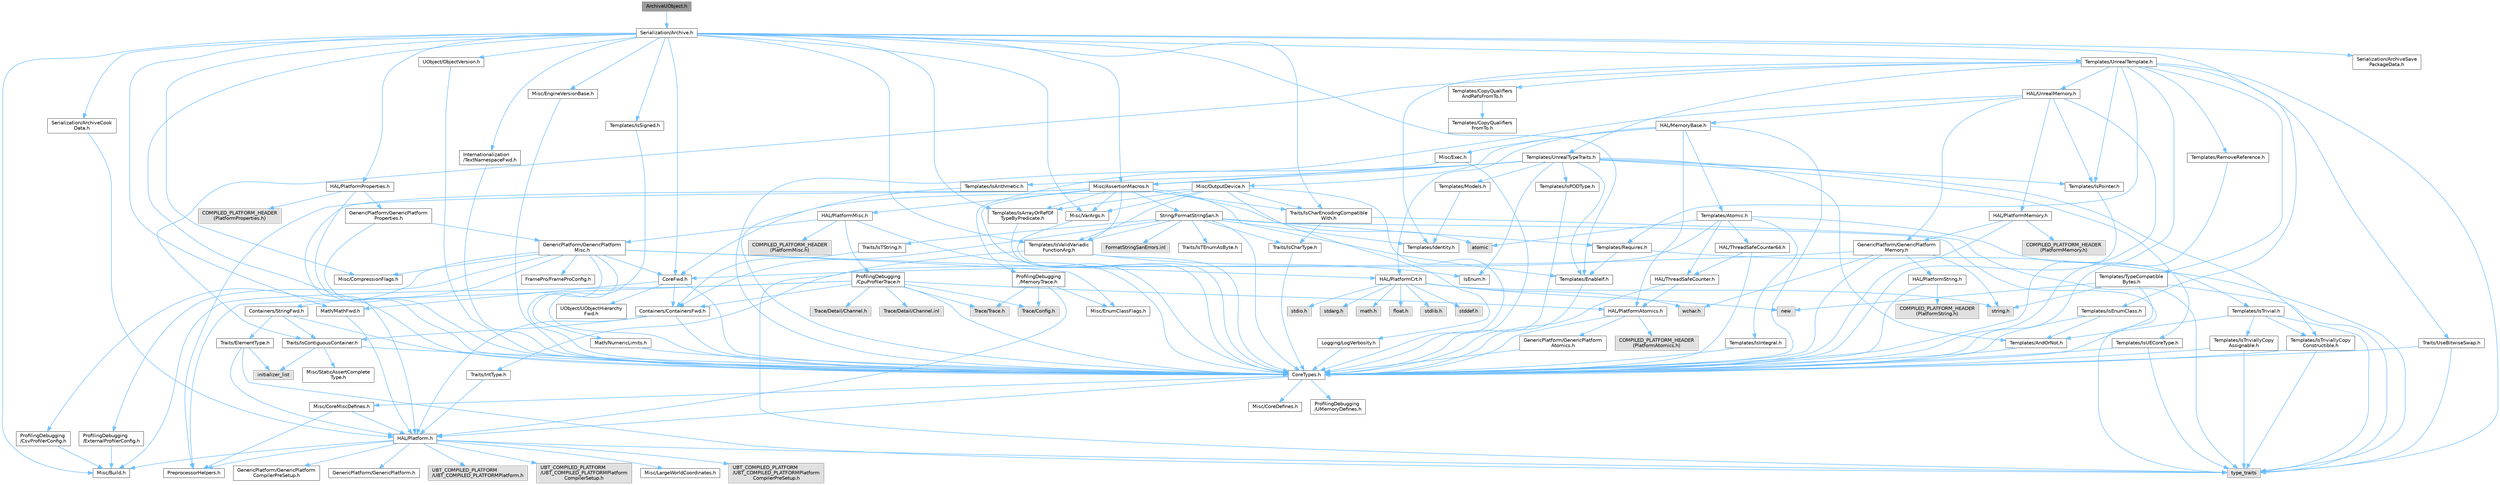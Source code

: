 digraph "ArchiveUObject.h"
{
 // INTERACTIVE_SVG=YES
 // LATEX_PDF_SIZE
  bgcolor="transparent";
  edge [fontname=Helvetica,fontsize=10,labelfontname=Helvetica,labelfontsize=10];
  node [fontname=Helvetica,fontsize=10,shape=box,height=0.2,width=0.4];
  Node1 [id="Node000001",label="ArchiveUObject.h",height=0.2,width=0.4,color="gray40", fillcolor="grey60", style="filled", fontcolor="black",tooltip=" "];
  Node1 -> Node2 [id="edge1_Node000001_Node000002",color="steelblue1",style="solid",tooltip=" "];
  Node2 [id="Node000002",label="Serialization/Archive.h",height=0.2,width=0.4,color="grey40", fillcolor="white", style="filled",URL="$d7/d3b/Archive_8h.html",tooltip=" "];
  Node2 -> Node3 [id="edge2_Node000002_Node000003",color="steelblue1",style="solid",tooltip=" "];
  Node3 [id="Node000003",label="CoreFwd.h",height=0.2,width=0.4,color="grey40", fillcolor="white", style="filled",URL="$d1/d1e/CoreFwd_8h.html",tooltip=" "];
  Node3 -> Node4 [id="edge3_Node000003_Node000004",color="steelblue1",style="solid",tooltip=" "];
  Node4 [id="Node000004",label="CoreTypes.h",height=0.2,width=0.4,color="grey40", fillcolor="white", style="filled",URL="$dc/dec/CoreTypes_8h.html",tooltip=" "];
  Node4 -> Node5 [id="edge4_Node000004_Node000005",color="steelblue1",style="solid",tooltip=" "];
  Node5 [id="Node000005",label="HAL/Platform.h",height=0.2,width=0.4,color="grey40", fillcolor="white", style="filled",URL="$d9/dd0/Platform_8h.html",tooltip=" "];
  Node5 -> Node6 [id="edge5_Node000005_Node000006",color="steelblue1",style="solid",tooltip=" "];
  Node6 [id="Node000006",label="Misc/Build.h",height=0.2,width=0.4,color="grey40", fillcolor="white", style="filled",URL="$d3/dbb/Build_8h.html",tooltip=" "];
  Node5 -> Node7 [id="edge6_Node000005_Node000007",color="steelblue1",style="solid",tooltip=" "];
  Node7 [id="Node000007",label="Misc/LargeWorldCoordinates.h",height=0.2,width=0.4,color="grey40", fillcolor="white", style="filled",URL="$d2/dcb/LargeWorldCoordinates_8h.html",tooltip=" "];
  Node5 -> Node8 [id="edge7_Node000005_Node000008",color="steelblue1",style="solid",tooltip=" "];
  Node8 [id="Node000008",label="type_traits",height=0.2,width=0.4,color="grey60", fillcolor="#E0E0E0", style="filled",tooltip=" "];
  Node5 -> Node9 [id="edge8_Node000005_Node000009",color="steelblue1",style="solid",tooltip=" "];
  Node9 [id="Node000009",label="PreprocessorHelpers.h",height=0.2,width=0.4,color="grey40", fillcolor="white", style="filled",URL="$db/ddb/PreprocessorHelpers_8h.html",tooltip=" "];
  Node5 -> Node10 [id="edge9_Node000005_Node000010",color="steelblue1",style="solid",tooltip=" "];
  Node10 [id="Node000010",label="UBT_COMPILED_PLATFORM\l/UBT_COMPILED_PLATFORMPlatform\lCompilerPreSetup.h",height=0.2,width=0.4,color="grey60", fillcolor="#E0E0E0", style="filled",tooltip=" "];
  Node5 -> Node11 [id="edge10_Node000005_Node000011",color="steelblue1",style="solid",tooltip=" "];
  Node11 [id="Node000011",label="GenericPlatform/GenericPlatform\lCompilerPreSetup.h",height=0.2,width=0.4,color="grey40", fillcolor="white", style="filled",URL="$d9/dc8/GenericPlatformCompilerPreSetup_8h.html",tooltip=" "];
  Node5 -> Node12 [id="edge11_Node000005_Node000012",color="steelblue1",style="solid",tooltip=" "];
  Node12 [id="Node000012",label="GenericPlatform/GenericPlatform.h",height=0.2,width=0.4,color="grey40", fillcolor="white", style="filled",URL="$d6/d84/GenericPlatform_8h.html",tooltip=" "];
  Node5 -> Node13 [id="edge12_Node000005_Node000013",color="steelblue1",style="solid",tooltip=" "];
  Node13 [id="Node000013",label="UBT_COMPILED_PLATFORM\l/UBT_COMPILED_PLATFORMPlatform.h",height=0.2,width=0.4,color="grey60", fillcolor="#E0E0E0", style="filled",tooltip=" "];
  Node5 -> Node14 [id="edge13_Node000005_Node000014",color="steelblue1",style="solid",tooltip=" "];
  Node14 [id="Node000014",label="UBT_COMPILED_PLATFORM\l/UBT_COMPILED_PLATFORMPlatform\lCompilerSetup.h",height=0.2,width=0.4,color="grey60", fillcolor="#E0E0E0", style="filled",tooltip=" "];
  Node4 -> Node15 [id="edge14_Node000004_Node000015",color="steelblue1",style="solid",tooltip=" "];
  Node15 [id="Node000015",label="ProfilingDebugging\l/UMemoryDefines.h",height=0.2,width=0.4,color="grey40", fillcolor="white", style="filled",URL="$d2/da2/UMemoryDefines_8h.html",tooltip=" "];
  Node4 -> Node16 [id="edge15_Node000004_Node000016",color="steelblue1",style="solid",tooltip=" "];
  Node16 [id="Node000016",label="Misc/CoreMiscDefines.h",height=0.2,width=0.4,color="grey40", fillcolor="white", style="filled",URL="$da/d38/CoreMiscDefines_8h.html",tooltip=" "];
  Node16 -> Node5 [id="edge16_Node000016_Node000005",color="steelblue1",style="solid",tooltip=" "];
  Node16 -> Node9 [id="edge17_Node000016_Node000009",color="steelblue1",style="solid",tooltip=" "];
  Node4 -> Node17 [id="edge18_Node000004_Node000017",color="steelblue1",style="solid",tooltip=" "];
  Node17 [id="Node000017",label="Misc/CoreDefines.h",height=0.2,width=0.4,color="grey40", fillcolor="white", style="filled",URL="$d3/dd2/CoreDefines_8h.html",tooltip=" "];
  Node3 -> Node18 [id="edge19_Node000003_Node000018",color="steelblue1",style="solid",tooltip=" "];
  Node18 [id="Node000018",label="Containers/ContainersFwd.h",height=0.2,width=0.4,color="grey40", fillcolor="white", style="filled",URL="$d4/d0a/ContainersFwd_8h.html",tooltip=" "];
  Node18 -> Node5 [id="edge20_Node000018_Node000005",color="steelblue1",style="solid",tooltip=" "];
  Node18 -> Node4 [id="edge21_Node000018_Node000004",color="steelblue1",style="solid",tooltip=" "];
  Node18 -> Node19 [id="edge22_Node000018_Node000019",color="steelblue1",style="solid",tooltip=" "];
  Node19 [id="Node000019",label="Traits/IsContiguousContainer.h",height=0.2,width=0.4,color="grey40", fillcolor="white", style="filled",URL="$d5/d3c/IsContiguousContainer_8h.html",tooltip=" "];
  Node19 -> Node4 [id="edge23_Node000019_Node000004",color="steelblue1",style="solid",tooltip=" "];
  Node19 -> Node20 [id="edge24_Node000019_Node000020",color="steelblue1",style="solid",tooltip=" "];
  Node20 [id="Node000020",label="Misc/StaticAssertComplete\lType.h",height=0.2,width=0.4,color="grey40", fillcolor="white", style="filled",URL="$d5/d4e/StaticAssertCompleteType_8h.html",tooltip=" "];
  Node19 -> Node21 [id="edge25_Node000019_Node000021",color="steelblue1",style="solid",tooltip=" "];
  Node21 [id="Node000021",label="initializer_list",height=0.2,width=0.4,color="grey60", fillcolor="#E0E0E0", style="filled",tooltip=" "];
  Node3 -> Node22 [id="edge26_Node000003_Node000022",color="steelblue1",style="solid",tooltip=" "];
  Node22 [id="Node000022",label="Math/MathFwd.h",height=0.2,width=0.4,color="grey40", fillcolor="white", style="filled",URL="$d2/d10/MathFwd_8h.html",tooltip=" "];
  Node22 -> Node5 [id="edge27_Node000022_Node000005",color="steelblue1",style="solid",tooltip=" "];
  Node3 -> Node23 [id="edge28_Node000003_Node000023",color="steelblue1",style="solid",tooltip=" "];
  Node23 [id="Node000023",label="UObject/UObjectHierarchy\lFwd.h",height=0.2,width=0.4,color="grey40", fillcolor="white", style="filled",URL="$d3/d13/UObjectHierarchyFwd_8h.html",tooltip=" "];
  Node2 -> Node4 [id="edge29_Node000002_Node000004",color="steelblue1",style="solid",tooltip=" "];
  Node2 -> Node24 [id="edge30_Node000002_Node000024",color="steelblue1",style="solid",tooltip=" "];
  Node24 [id="Node000024",label="HAL/PlatformProperties.h",height=0.2,width=0.4,color="grey40", fillcolor="white", style="filled",URL="$d9/db0/PlatformProperties_8h.html",tooltip=" "];
  Node24 -> Node4 [id="edge31_Node000024_Node000004",color="steelblue1",style="solid",tooltip=" "];
  Node24 -> Node25 [id="edge32_Node000024_Node000025",color="steelblue1",style="solid",tooltip=" "];
  Node25 [id="Node000025",label="GenericPlatform/GenericPlatform\lProperties.h",height=0.2,width=0.4,color="grey40", fillcolor="white", style="filled",URL="$d2/dcd/GenericPlatformProperties_8h.html",tooltip=" "];
  Node25 -> Node4 [id="edge33_Node000025_Node000004",color="steelblue1",style="solid",tooltip=" "];
  Node25 -> Node26 [id="edge34_Node000025_Node000026",color="steelblue1",style="solid",tooltip=" "];
  Node26 [id="Node000026",label="GenericPlatform/GenericPlatform\lMisc.h",height=0.2,width=0.4,color="grey40", fillcolor="white", style="filled",URL="$db/d9a/GenericPlatformMisc_8h.html",tooltip=" "];
  Node26 -> Node27 [id="edge35_Node000026_Node000027",color="steelblue1",style="solid",tooltip=" "];
  Node27 [id="Node000027",label="Containers/StringFwd.h",height=0.2,width=0.4,color="grey40", fillcolor="white", style="filled",URL="$df/d37/StringFwd_8h.html",tooltip=" "];
  Node27 -> Node4 [id="edge36_Node000027_Node000004",color="steelblue1",style="solid",tooltip=" "];
  Node27 -> Node28 [id="edge37_Node000027_Node000028",color="steelblue1",style="solid",tooltip=" "];
  Node28 [id="Node000028",label="Traits/ElementType.h",height=0.2,width=0.4,color="grey40", fillcolor="white", style="filled",URL="$d5/d4f/ElementType_8h.html",tooltip=" "];
  Node28 -> Node5 [id="edge38_Node000028_Node000005",color="steelblue1",style="solid",tooltip=" "];
  Node28 -> Node21 [id="edge39_Node000028_Node000021",color="steelblue1",style="solid",tooltip=" "];
  Node28 -> Node8 [id="edge40_Node000028_Node000008",color="steelblue1",style="solid",tooltip=" "];
  Node27 -> Node19 [id="edge41_Node000027_Node000019",color="steelblue1",style="solid",tooltip=" "];
  Node26 -> Node3 [id="edge42_Node000026_Node000003",color="steelblue1",style="solid",tooltip=" "];
  Node26 -> Node4 [id="edge43_Node000026_Node000004",color="steelblue1",style="solid",tooltip=" "];
  Node26 -> Node29 [id="edge44_Node000026_Node000029",color="steelblue1",style="solid",tooltip=" "];
  Node29 [id="Node000029",label="FramePro/FrameProConfig.h",height=0.2,width=0.4,color="grey40", fillcolor="white", style="filled",URL="$d7/d90/FrameProConfig_8h.html",tooltip=" "];
  Node26 -> Node30 [id="edge45_Node000026_Node000030",color="steelblue1",style="solid",tooltip=" "];
  Node30 [id="Node000030",label="HAL/PlatformCrt.h",height=0.2,width=0.4,color="grey40", fillcolor="white", style="filled",URL="$d8/d75/PlatformCrt_8h.html",tooltip=" "];
  Node30 -> Node31 [id="edge46_Node000030_Node000031",color="steelblue1",style="solid",tooltip=" "];
  Node31 [id="Node000031",label="new",height=0.2,width=0.4,color="grey60", fillcolor="#E0E0E0", style="filled",tooltip=" "];
  Node30 -> Node32 [id="edge47_Node000030_Node000032",color="steelblue1",style="solid",tooltip=" "];
  Node32 [id="Node000032",label="wchar.h",height=0.2,width=0.4,color="grey60", fillcolor="#E0E0E0", style="filled",tooltip=" "];
  Node30 -> Node33 [id="edge48_Node000030_Node000033",color="steelblue1",style="solid",tooltip=" "];
  Node33 [id="Node000033",label="stddef.h",height=0.2,width=0.4,color="grey60", fillcolor="#E0E0E0", style="filled",tooltip=" "];
  Node30 -> Node34 [id="edge49_Node000030_Node000034",color="steelblue1",style="solid",tooltip=" "];
  Node34 [id="Node000034",label="stdlib.h",height=0.2,width=0.4,color="grey60", fillcolor="#E0E0E0", style="filled",tooltip=" "];
  Node30 -> Node35 [id="edge50_Node000030_Node000035",color="steelblue1",style="solid",tooltip=" "];
  Node35 [id="Node000035",label="stdio.h",height=0.2,width=0.4,color="grey60", fillcolor="#E0E0E0", style="filled",tooltip=" "];
  Node30 -> Node36 [id="edge51_Node000030_Node000036",color="steelblue1",style="solid",tooltip=" "];
  Node36 [id="Node000036",label="stdarg.h",height=0.2,width=0.4,color="grey60", fillcolor="#E0E0E0", style="filled",tooltip=" "];
  Node30 -> Node37 [id="edge52_Node000030_Node000037",color="steelblue1",style="solid",tooltip=" "];
  Node37 [id="Node000037",label="math.h",height=0.2,width=0.4,color="grey60", fillcolor="#E0E0E0", style="filled",tooltip=" "];
  Node30 -> Node38 [id="edge53_Node000030_Node000038",color="steelblue1",style="solid",tooltip=" "];
  Node38 [id="Node000038",label="float.h",height=0.2,width=0.4,color="grey60", fillcolor="#E0E0E0", style="filled",tooltip=" "];
  Node30 -> Node39 [id="edge54_Node000030_Node000039",color="steelblue1",style="solid",tooltip=" "];
  Node39 [id="Node000039",label="string.h",height=0.2,width=0.4,color="grey60", fillcolor="#E0E0E0", style="filled",tooltip=" "];
  Node26 -> Node40 [id="edge55_Node000026_Node000040",color="steelblue1",style="solid",tooltip=" "];
  Node40 [id="Node000040",label="Math/NumericLimits.h",height=0.2,width=0.4,color="grey40", fillcolor="white", style="filled",URL="$df/d1b/NumericLimits_8h.html",tooltip=" "];
  Node40 -> Node4 [id="edge56_Node000040_Node000004",color="steelblue1",style="solid",tooltip=" "];
  Node26 -> Node41 [id="edge57_Node000026_Node000041",color="steelblue1",style="solid",tooltip=" "];
  Node41 [id="Node000041",label="Misc/CompressionFlags.h",height=0.2,width=0.4,color="grey40", fillcolor="white", style="filled",URL="$d9/d76/CompressionFlags_8h.html",tooltip=" "];
  Node26 -> Node42 [id="edge58_Node000026_Node000042",color="steelblue1",style="solid",tooltip=" "];
  Node42 [id="Node000042",label="Misc/EnumClassFlags.h",height=0.2,width=0.4,color="grey40", fillcolor="white", style="filled",URL="$d8/de7/EnumClassFlags_8h.html",tooltip=" "];
  Node26 -> Node43 [id="edge59_Node000026_Node000043",color="steelblue1",style="solid",tooltip=" "];
  Node43 [id="Node000043",label="ProfilingDebugging\l/CsvProfilerConfig.h",height=0.2,width=0.4,color="grey40", fillcolor="white", style="filled",URL="$d3/d88/CsvProfilerConfig_8h.html",tooltip=" "];
  Node43 -> Node6 [id="edge60_Node000043_Node000006",color="steelblue1",style="solid",tooltip=" "];
  Node26 -> Node44 [id="edge61_Node000026_Node000044",color="steelblue1",style="solid",tooltip=" "];
  Node44 [id="Node000044",label="ProfilingDebugging\l/ExternalProfilerConfig.h",height=0.2,width=0.4,color="grey40", fillcolor="white", style="filled",URL="$d3/dbb/ExternalProfilerConfig_8h.html",tooltip=" "];
  Node44 -> Node6 [id="edge62_Node000044_Node000006",color="steelblue1",style="solid",tooltip=" "];
  Node24 -> Node45 [id="edge63_Node000024_Node000045",color="steelblue1",style="solid",tooltip=" "];
  Node45 [id="Node000045",label="COMPILED_PLATFORM_HEADER\l(PlatformProperties.h)",height=0.2,width=0.4,color="grey60", fillcolor="#E0E0E0", style="filled",tooltip=" "];
  Node2 -> Node46 [id="edge64_Node000002_Node000046",color="steelblue1",style="solid",tooltip=" "];
  Node46 [id="Node000046",label="Internationalization\l/TextNamespaceFwd.h",height=0.2,width=0.4,color="grey40", fillcolor="white", style="filled",URL="$d8/d97/TextNamespaceFwd_8h.html",tooltip=" "];
  Node46 -> Node4 [id="edge65_Node000046_Node000004",color="steelblue1",style="solid",tooltip=" "];
  Node2 -> Node22 [id="edge66_Node000002_Node000022",color="steelblue1",style="solid",tooltip=" "];
  Node2 -> Node47 [id="edge67_Node000002_Node000047",color="steelblue1",style="solid",tooltip=" "];
  Node47 [id="Node000047",label="Misc/AssertionMacros.h",height=0.2,width=0.4,color="grey40", fillcolor="white", style="filled",URL="$d0/dfa/AssertionMacros_8h.html",tooltip=" "];
  Node47 -> Node4 [id="edge68_Node000047_Node000004",color="steelblue1",style="solid",tooltip=" "];
  Node47 -> Node5 [id="edge69_Node000047_Node000005",color="steelblue1",style="solid",tooltip=" "];
  Node47 -> Node48 [id="edge70_Node000047_Node000048",color="steelblue1",style="solid",tooltip=" "];
  Node48 [id="Node000048",label="HAL/PlatformMisc.h",height=0.2,width=0.4,color="grey40", fillcolor="white", style="filled",URL="$d0/df5/PlatformMisc_8h.html",tooltip=" "];
  Node48 -> Node4 [id="edge71_Node000048_Node000004",color="steelblue1",style="solid",tooltip=" "];
  Node48 -> Node26 [id="edge72_Node000048_Node000026",color="steelblue1",style="solid",tooltip=" "];
  Node48 -> Node49 [id="edge73_Node000048_Node000049",color="steelblue1",style="solid",tooltip=" "];
  Node49 [id="Node000049",label="COMPILED_PLATFORM_HEADER\l(PlatformMisc.h)",height=0.2,width=0.4,color="grey60", fillcolor="#E0E0E0", style="filled",tooltip=" "];
  Node48 -> Node50 [id="edge74_Node000048_Node000050",color="steelblue1",style="solid",tooltip=" "];
  Node50 [id="Node000050",label="ProfilingDebugging\l/CpuProfilerTrace.h",height=0.2,width=0.4,color="grey40", fillcolor="white", style="filled",URL="$da/dcb/CpuProfilerTrace_8h.html",tooltip=" "];
  Node50 -> Node4 [id="edge75_Node000050_Node000004",color="steelblue1",style="solid",tooltip=" "];
  Node50 -> Node18 [id="edge76_Node000050_Node000018",color="steelblue1",style="solid",tooltip=" "];
  Node50 -> Node51 [id="edge77_Node000050_Node000051",color="steelblue1",style="solid",tooltip=" "];
  Node51 [id="Node000051",label="HAL/PlatformAtomics.h",height=0.2,width=0.4,color="grey40", fillcolor="white", style="filled",URL="$d3/d36/PlatformAtomics_8h.html",tooltip=" "];
  Node51 -> Node4 [id="edge78_Node000051_Node000004",color="steelblue1",style="solid",tooltip=" "];
  Node51 -> Node52 [id="edge79_Node000051_Node000052",color="steelblue1",style="solid",tooltip=" "];
  Node52 [id="Node000052",label="GenericPlatform/GenericPlatform\lAtomics.h",height=0.2,width=0.4,color="grey40", fillcolor="white", style="filled",URL="$da/d72/GenericPlatformAtomics_8h.html",tooltip=" "];
  Node52 -> Node4 [id="edge80_Node000052_Node000004",color="steelblue1",style="solid",tooltip=" "];
  Node51 -> Node53 [id="edge81_Node000051_Node000053",color="steelblue1",style="solid",tooltip=" "];
  Node53 [id="Node000053",label="COMPILED_PLATFORM_HEADER\l(PlatformAtomics.h)",height=0.2,width=0.4,color="grey60", fillcolor="#E0E0E0", style="filled",tooltip=" "];
  Node50 -> Node9 [id="edge82_Node000050_Node000009",color="steelblue1",style="solid",tooltip=" "];
  Node50 -> Node6 [id="edge83_Node000050_Node000006",color="steelblue1",style="solid",tooltip=" "];
  Node50 -> Node54 [id="edge84_Node000050_Node000054",color="steelblue1",style="solid",tooltip=" "];
  Node54 [id="Node000054",label="Trace/Config.h",height=0.2,width=0.4,color="grey60", fillcolor="#E0E0E0", style="filled",tooltip=" "];
  Node50 -> Node55 [id="edge85_Node000050_Node000055",color="steelblue1",style="solid",tooltip=" "];
  Node55 [id="Node000055",label="Trace/Detail/Channel.h",height=0.2,width=0.4,color="grey60", fillcolor="#E0E0E0", style="filled",tooltip=" "];
  Node50 -> Node56 [id="edge86_Node000050_Node000056",color="steelblue1",style="solid",tooltip=" "];
  Node56 [id="Node000056",label="Trace/Detail/Channel.inl",height=0.2,width=0.4,color="grey60", fillcolor="#E0E0E0", style="filled",tooltip=" "];
  Node50 -> Node57 [id="edge87_Node000050_Node000057",color="steelblue1",style="solid",tooltip=" "];
  Node57 [id="Node000057",label="Trace/Trace.h",height=0.2,width=0.4,color="grey60", fillcolor="#E0E0E0", style="filled",tooltip=" "];
  Node47 -> Node9 [id="edge88_Node000047_Node000009",color="steelblue1",style="solid",tooltip=" "];
  Node47 -> Node58 [id="edge89_Node000047_Node000058",color="steelblue1",style="solid",tooltip=" "];
  Node58 [id="Node000058",label="Templates/EnableIf.h",height=0.2,width=0.4,color="grey40", fillcolor="white", style="filled",URL="$d7/d60/EnableIf_8h.html",tooltip=" "];
  Node58 -> Node4 [id="edge90_Node000058_Node000004",color="steelblue1",style="solid",tooltip=" "];
  Node47 -> Node59 [id="edge91_Node000047_Node000059",color="steelblue1",style="solid",tooltip=" "];
  Node59 [id="Node000059",label="Templates/IsArrayOrRefOf\lTypeByPredicate.h",height=0.2,width=0.4,color="grey40", fillcolor="white", style="filled",URL="$d6/da1/IsArrayOrRefOfTypeByPredicate_8h.html",tooltip=" "];
  Node59 -> Node4 [id="edge92_Node000059_Node000004",color="steelblue1",style="solid",tooltip=" "];
  Node47 -> Node60 [id="edge93_Node000047_Node000060",color="steelblue1",style="solid",tooltip=" "];
  Node60 [id="Node000060",label="Templates/IsValidVariadic\lFunctionArg.h",height=0.2,width=0.4,color="grey40", fillcolor="white", style="filled",URL="$d0/dc8/IsValidVariadicFunctionArg_8h.html",tooltip=" "];
  Node60 -> Node4 [id="edge94_Node000060_Node000004",color="steelblue1",style="solid",tooltip=" "];
  Node60 -> Node61 [id="edge95_Node000060_Node000061",color="steelblue1",style="solid",tooltip=" "];
  Node61 [id="Node000061",label="IsEnum.h",height=0.2,width=0.4,color="grey40", fillcolor="white", style="filled",URL="$d4/de5/IsEnum_8h.html",tooltip=" "];
  Node60 -> Node8 [id="edge96_Node000060_Node000008",color="steelblue1",style="solid",tooltip=" "];
  Node47 -> Node62 [id="edge97_Node000047_Node000062",color="steelblue1",style="solid",tooltip=" "];
  Node62 [id="Node000062",label="Traits/IsCharEncodingCompatible\lWith.h",height=0.2,width=0.4,color="grey40", fillcolor="white", style="filled",URL="$df/dd1/IsCharEncodingCompatibleWith_8h.html",tooltip=" "];
  Node62 -> Node8 [id="edge98_Node000062_Node000008",color="steelblue1",style="solid",tooltip=" "];
  Node62 -> Node63 [id="edge99_Node000062_Node000063",color="steelblue1",style="solid",tooltip=" "];
  Node63 [id="Node000063",label="Traits/IsCharType.h",height=0.2,width=0.4,color="grey40", fillcolor="white", style="filled",URL="$db/d51/IsCharType_8h.html",tooltip=" "];
  Node63 -> Node4 [id="edge100_Node000063_Node000004",color="steelblue1",style="solid",tooltip=" "];
  Node47 -> Node64 [id="edge101_Node000047_Node000064",color="steelblue1",style="solid",tooltip=" "];
  Node64 [id="Node000064",label="Misc/VarArgs.h",height=0.2,width=0.4,color="grey40", fillcolor="white", style="filled",URL="$d5/d6f/VarArgs_8h.html",tooltip=" "];
  Node64 -> Node4 [id="edge102_Node000064_Node000004",color="steelblue1",style="solid",tooltip=" "];
  Node47 -> Node65 [id="edge103_Node000047_Node000065",color="steelblue1",style="solid",tooltip=" "];
  Node65 [id="Node000065",label="String/FormatStringSan.h",height=0.2,width=0.4,color="grey40", fillcolor="white", style="filled",URL="$d3/d8b/FormatStringSan_8h.html",tooltip=" "];
  Node65 -> Node8 [id="edge104_Node000065_Node000008",color="steelblue1",style="solid",tooltip=" "];
  Node65 -> Node4 [id="edge105_Node000065_Node000004",color="steelblue1",style="solid",tooltip=" "];
  Node65 -> Node66 [id="edge106_Node000065_Node000066",color="steelblue1",style="solid",tooltip=" "];
  Node66 [id="Node000066",label="Templates/Requires.h",height=0.2,width=0.4,color="grey40", fillcolor="white", style="filled",URL="$dc/d96/Requires_8h.html",tooltip=" "];
  Node66 -> Node58 [id="edge107_Node000066_Node000058",color="steelblue1",style="solid",tooltip=" "];
  Node66 -> Node8 [id="edge108_Node000066_Node000008",color="steelblue1",style="solid",tooltip=" "];
  Node65 -> Node67 [id="edge109_Node000065_Node000067",color="steelblue1",style="solid",tooltip=" "];
  Node67 [id="Node000067",label="Templates/Identity.h",height=0.2,width=0.4,color="grey40", fillcolor="white", style="filled",URL="$d0/dd5/Identity_8h.html",tooltip=" "];
  Node65 -> Node60 [id="edge110_Node000065_Node000060",color="steelblue1",style="solid",tooltip=" "];
  Node65 -> Node63 [id="edge111_Node000065_Node000063",color="steelblue1",style="solid",tooltip=" "];
  Node65 -> Node68 [id="edge112_Node000065_Node000068",color="steelblue1",style="solid",tooltip=" "];
  Node68 [id="Node000068",label="Traits/IsTEnumAsByte.h",height=0.2,width=0.4,color="grey40", fillcolor="white", style="filled",URL="$d1/de6/IsTEnumAsByte_8h.html",tooltip=" "];
  Node65 -> Node69 [id="edge113_Node000065_Node000069",color="steelblue1",style="solid",tooltip=" "];
  Node69 [id="Node000069",label="Traits/IsTString.h",height=0.2,width=0.4,color="grey40", fillcolor="white", style="filled",URL="$d0/df8/IsTString_8h.html",tooltip=" "];
  Node69 -> Node18 [id="edge114_Node000069_Node000018",color="steelblue1",style="solid",tooltip=" "];
  Node65 -> Node18 [id="edge115_Node000065_Node000018",color="steelblue1",style="solid",tooltip=" "];
  Node65 -> Node70 [id="edge116_Node000065_Node000070",color="steelblue1",style="solid",tooltip=" "];
  Node70 [id="Node000070",label="FormatStringSanErrors.inl",height=0.2,width=0.4,color="grey60", fillcolor="#E0E0E0", style="filled",tooltip=" "];
  Node47 -> Node71 [id="edge117_Node000047_Node000071",color="steelblue1",style="solid",tooltip=" "];
  Node71 [id="Node000071",label="atomic",height=0.2,width=0.4,color="grey60", fillcolor="#E0E0E0", style="filled",tooltip=" "];
  Node2 -> Node6 [id="edge118_Node000002_Node000006",color="steelblue1",style="solid",tooltip=" "];
  Node2 -> Node41 [id="edge119_Node000002_Node000041",color="steelblue1",style="solid",tooltip=" "];
  Node2 -> Node72 [id="edge120_Node000002_Node000072",color="steelblue1",style="solid",tooltip=" "];
  Node72 [id="Node000072",label="Misc/EngineVersionBase.h",height=0.2,width=0.4,color="grey40", fillcolor="white", style="filled",URL="$d5/d2b/EngineVersionBase_8h.html",tooltip=" "];
  Node72 -> Node4 [id="edge121_Node000072_Node000004",color="steelblue1",style="solid",tooltip=" "];
  Node2 -> Node64 [id="edge122_Node000002_Node000064",color="steelblue1",style="solid",tooltip=" "];
  Node2 -> Node73 [id="edge123_Node000002_Node000073",color="steelblue1",style="solid",tooltip=" "];
  Node73 [id="Node000073",label="Serialization/ArchiveCook\lData.h",height=0.2,width=0.4,color="grey40", fillcolor="white", style="filled",URL="$dc/db6/ArchiveCookData_8h.html",tooltip=" "];
  Node73 -> Node5 [id="edge124_Node000073_Node000005",color="steelblue1",style="solid",tooltip=" "];
  Node2 -> Node74 [id="edge125_Node000002_Node000074",color="steelblue1",style="solid",tooltip=" "];
  Node74 [id="Node000074",label="Serialization/ArchiveSave\lPackageData.h",height=0.2,width=0.4,color="grey40", fillcolor="white", style="filled",URL="$d1/d37/ArchiveSavePackageData_8h.html",tooltip=" "];
  Node2 -> Node58 [id="edge126_Node000002_Node000058",color="steelblue1",style="solid",tooltip=" "];
  Node2 -> Node59 [id="edge127_Node000002_Node000059",color="steelblue1",style="solid",tooltip=" "];
  Node2 -> Node75 [id="edge128_Node000002_Node000075",color="steelblue1",style="solid",tooltip=" "];
  Node75 [id="Node000075",label="Templates/IsEnumClass.h",height=0.2,width=0.4,color="grey40", fillcolor="white", style="filled",URL="$d7/d15/IsEnumClass_8h.html",tooltip=" "];
  Node75 -> Node4 [id="edge129_Node000075_Node000004",color="steelblue1",style="solid",tooltip=" "];
  Node75 -> Node76 [id="edge130_Node000075_Node000076",color="steelblue1",style="solid",tooltip=" "];
  Node76 [id="Node000076",label="Templates/AndOrNot.h",height=0.2,width=0.4,color="grey40", fillcolor="white", style="filled",URL="$db/d0a/AndOrNot_8h.html",tooltip=" "];
  Node76 -> Node4 [id="edge131_Node000076_Node000004",color="steelblue1",style="solid",tooltip=" "];
  Node2 -> Node77 [id="edge132_Node000002_Node000077",color="steelblue1",style="solid",tooltip=" "];
  Node77 [id="Node000077",label="Templates/IsSigned.h",height=0.2,width=0.4,color="grey40", fillcolor="white", style="filled",URL="$d8/dd8/IsSigned_8h.html",tooltip=" "];
  Node77 -> Node4 [id="edge133_Node000077_Node000004",color="steelblue1",style="solid",tooltip=" "];
  Node2 -> Node60 [id="edge134_Node000002_Node000060",color="steelblue1",style="solid",tooltip=" "];
  Node2 -> Node78 [id="edge135_Node000002_Node000078",color="steelblue1",style="solid",tooltip=" "];
  Node78 [id="Node000078",label="Templates/UnrealTemplate.h",height=0.2,width=0.4,color="grey40", fillcolor="white", style="filled",URL="$d4/d24/UnrealTemplate_8h.html",tooltip=" "];
  Node78 -> Node4 [id="edge136_Node000078_Node000004",color="steelblue1",style="solid",tooltip=" "];
  Node78 -> Node79 [id="edge137_Node000078_Node000079",color="steelblue1",style="solid",tooltip=" "];
  Node79 [id="Node000079",label="Templates/IsPointer.h",height=0.2,width=0.4,color="grey40", fillcolor="white", style="filled",URL="$d7/d05/IsPointer_8h.html",tooltip=" "];
  Node79 -> Node4 [id="edge138_Node000079_Node000004",color="steelblue1",style="solid",tooltip=" "];
  Node78 -> Node80 [id="edge139_Node000078_Node000080",color="steelblue1",style="solid",tooltip=" "];
  Node80 [id="Node000080",label="HAL/UnrealMemory.h",height=0.2,width=0.4,color="grey40", fillcolor="white", style="filled",URL="$d9/d96/UnrealMemory_8h.html",tooltip=" "];
  Node80 -> Node4 [id="edge140_Node000080_Node000004",color="steelblue1",style="solid",tooltip=" "];
  Node80 -> Node81 [id="edge141_Node000080_Node000081",color="steelblue1",style="solid",tooltip=" "];
  Node81 [id="Node000081",label="GenericPlatform/GenericPlatform\lMemory.h",height=0.2,width=0.4,color="grey40", fillcolor="white", style="filled",URL="$dd/d22/GenericPlatformMemory_8h.html",tooltip=" "];
  Node81 -> Node3 [id="edge142_Node000081_Node000003",color="steelblue1",style="solid",tooltip=" "];
  Node81 -> Node4 [id="edge143_Node000081_Node000004",color="steelblue1",style="solid",tooltip=" "];
  Node81 -> Node82 [id="edge144_Node000081_Node000082",color="steelblue1",style="solid",tooltip=" "];
  Node82 [id="Node000082",label="HAL/PlatformString.h",height=0.2,width=0.4,color="grey40", fillcolor="white", style="filled",URL="$db/db5/PlatformString_8h.html",tooltip=" "];
  Node82 -> Node4 [id="edge145_Node000082_Node000004",color="steelblue1",style="solid",tooltip=" "];
  Node82 -> Node83 [id="edge146_Node000082_Node000083",color="steelblue1",style="solid",tooltip=" "];
  Node83 [id="Node000083",label="COMPILED_PLATFORM_HEADER\l(PlatformString.h)",height=0.2,width=0.4,color="grey60", fillcolor="#E0E0E0", style="filled",tooltip=" "];
  Node81 -> Node39 [id="edge147_Node000081_Node000039",color="steelblue1",style="solid",tooltip=" "];
  Node81 -> Node32 [id="edge148_Node000081_Node000032",color="steelblue1",style="solid",tooltip=" "];
  Node80 -> Node84 [id="edge149_Node000080_Node000084",color="steelblue1",style="solid",tooltip=" "];
  Node84 [id="Node000084",label="HAL/MemoryBase.h",height=0.2,width=0.4,color="grey40", fillcolor="white", style="filled",URL="$d6/d9f/MemoryBase_8h.html",tooltip=" "];
  Node84 -> Node4 [id="edge150_Node000084_Node000004",color="steelblue1",style="solid",tooltip=" "];
  Node84 -> Node51 [id="edge151_Node000084_Node000051",color="steelblue1",style="solid",tooltip=" "];
  Node84 -> Node30 [id="edge152_Node000084_Node000030",color="steelblue1",style="solid",tooltip=" "];
  Node84 -> Node85 [id="edge153_Node000084_Node000085",color="steelblue1",style="solid",tooltip=" "];
  Node85 [id="Node000085",label="Misc/Exec.h",height=0.2,width=0.4,color="grey40", fillcolor="white", style="filled",URL="$de/ddb/Exec_8h.html",tooltip=" "];
  Node85 -> Node4 [id="edge154_Node000085_Node000004",color="steelblue1",style="solid",tooltip=" "];
  Node85 -> Node47 [id="edge155_Node000085_Node000047",color="steelblue1",style="solid",tooltip=" "];
  Node84 -> Node86 [id="edge156_Node000084_Node000086",color="steelblue1",style="solid",tooltip=" "];
  Node86 [id="Node000086",label="Misc/OutputDevice.h",height=0.2,width=0.4,color="grey40", fillcolor="white", style="filled",URL="$d7/d32/OutputDevice_8h.html",tooltip=" "];
  Node86 -> Node3 [id="edge157_Node000086_Node000003",color="steelblue1",style="solid",tooltip=" "];
  Node86 -> Node4 [id="edge158_Node000086_Node000004",color="steelblue1",style="solid",tooltip=" "];
  Node86 -> Node87 [id="edge159_Node000086_Node000087",color="steelblue1",style="solid",tooltip=" "];
  Node87 [id="Node000087",label="Logging/LogVerbosity.h",height=0.2,width=0.4,color="grey40", fillcolor="white", style="filled",URL="$d2/d8f/LogVerbosity_8h.html",tooltip=" "];
  Node87 -> Node4 [id="edge160_Node000087_Node000004",color="steelblue1",style="solid",tooltip=" "];
  Node86 -> Node64 [id="edge161_Node000086_Node000064",color="steelblue1",style="solid",tooltip=" "];
  Node86 -> Node59 [id="edge162_Node000086_Node000059",color="steelblue1",style="solid",tooltip=" "];
  Node86 -> Node60 [id="edge163_Node000086_Node000060",color="steelblue1",style="solid",tooltip=" "];
  Node86 -> Node62 [id="edge164_Node000086_Node000062",color="steelblue1",style="solid",tooltip=" "];
  Node84 -> Node88 [id="edge165_Node000084_Node000088",color="steelblue1",style="solid",tooltip=" "];
  Node88 [id="Node000088",label="Templates/Atomic.h",height=0.2,width=0.4,color="grey40", fillcolor="white", style="filled",URL="$d3/d91/Atomic_8h.html",tooltip=" "];
  Node88 -> Node89 [id="edge166_Node000088_Node000089",color="steelblue1",style="solid",tooltip=" "];
  Node89 [id="Node000089",label="HAL/ThreadSafeCounter.h",height=0.2,width=0.4,color="grey40", fillcolor="white", style="filled",URL="$dc/dc9/ThreadSafeCounter_8h.html",tooltip=" "];
  Node89 -> Node4 [id="edge167_Node000089_Node000004",color="steelblue1",style="solid",tooltip=" "];
  Node89 -> Node51 [id="edge168_Node000089_Node000051",color="steelblue1",style="solid",tooltip=" "];
  Node88 -> Node90 [id="edge169_Node000088_Node000090",color="steelblue1",style="solid",tooltip=" "];
  Node90 [id="Node000090",label="HAL/ThreadSafeCounter64.h",height=0.2,width=0.4,color="grey40", fillcolor="white", style="filled",URL="$d0/d12/ThreadSafeCounter64_8h.html",tooltip=" "];
  Node90 -> Node4 [id="edge170_Node000090_Node000004",color="steelblue1",style="solid",tooltip=" "];
  Node90 -> Node89 [id="edge171_Node000090_Node000089",color="steelblue1",style="solid",tooltip=" "];
  Node88 -> Node91 [id="edge172_Node000088_Node000091",color="steelblue1",style="solid",tooltip=" "];
  Node91 [id="Node000091",label="Templates/IsIntegral.h",height=0.2,width=0.4,color="grey40", fillcolor="white", style="filled",URL="$da/d64/IsIntegral_8h.html",tooltip=" "];
  Node91 -> Node4 [id="edge173_Node000091_Node000004",color="steelblue1",style="solid",tooltip=" "];
  Node88 -> Node92 [id="edge174_Node000088_Node000092",color="steelblue1",style="solid",tooltip=" "];
  Node92 [id="Node000092",label="Templates/IsTrivial.h",height=0.2,width=0.4,color="grey40", fillcolor="white", style="filled",URL="$da/d4c/IsTrivial_8h.html",tooltip=" "];
  Node92 -> Node76 [id="edge175_Node000092_Node000076",color="steelblue1",style="solid",tooltip=" "];
  Node92 -> Node93 [id="edge176_Node000092_Node000093",color="steelblue1",style="solid",tooltip=" "];
  Node93 [id="Node000093",label="Templates/IsTriviallyCopy\lConstructible.h",height=0.2,width=0.4,color="grey40", fillcolor="white", style="filled",URL="$d3/d78/IsTriviallyCopyConstructible_8h.html",tooltip=" "];
  Node93 -> Node4 [id="edge177_Node000093_Node000004",color="steelblue1",style="solid",tooltip=" "];
  Node93 -> Node8 [id="edge178_Node000093_Node000008",color="steelblue1",style="solid",tooltip=" "];
  Node92 -> Node94 [id="edge179_Node000092_Node000094",color="steelblue1",style="solid",tooltip=" "];
  Node94 [id="Node000094",label="Templates/IsTriviallyCopy\lAssignable.h",height=0.2,width=0.4,color="grey40", fillcolor="white", style="filled",URL="$d2/df2/IsTriviallyCopyAssignable_8h.html",tooltip=" "];
  Node94 -> Node4 [id="edge180_Node000094_Node000004",color="steelblue1",style="solid",tooltip=" "];
  Node94 -> Node8 [id="edge181_Node000094_Node000008",color="steelblue1",style="solid",tooltip=" "];
  Node92 -> Node8 [id="edge182_Node000092_Node000008",color="steelblue1",style="solid",tooltip=" "];
  Node88 -> Node95 [id="edge183_Node000088_Node000095",color="steelblue1",style="solid",tooltip=" "];
  Node95 [id="Node000095",label="Traits/IntType.h",height=0.2,width=0.4,color="grey40", fillcolor="white", style="filled",URL="$d7/deb/IntType_8h.html",tooltip=" "];
  Node95 -> Node5 [id="edge184_Node000095_Node000005",color="steelblue1",style="solid",tooltip=" "];
  Node88 -> Node71 [id="edge185_Node000088_Node000071",color="steelblue1",style="solid",tooltip=" "];
  Node80 -> Node96 [id="edge186_Node000080_Node000096",color="steelblue1",style="solid",tooltip=" "];
  Node96 [id="Node000096",label="HAL/PlatformMemory.h",height=0.2,width=0.4,color="grey40", fillcolor="white", style="filled",URL="$de/d68/PlatformMemory_8h.html",tooltip=" "];
  Node96 -> Node4 [id="edge187_Node000096_Node000004",color="steelblue1",style="solid",tooltip=" "];
  Node96 -> Node81 [id="edge188_Node000096_Node000081",color="steelblue1",style="solid",tooltip=" "];
  Node96 -> Node97 [id="edge189_Node000096_Node000097",color="steelblue1",style="solid",tooltip=" "];
  Node97 [id="Node000097",label="COMPILED_PLATFORM_HEADER\l(PlatformMemory.h)",height=0.2,width=0.4,color="grey60", fillcolor="#E0E0E0", style="filled",tooltip=" "];
  Node80 -> Node98 [id="edge190_Node000080_Node000098",color="steelblue1",style="solid",tooltip=" "];
  Node98 [id="Node000098",label="ProfilingDebugging\l/MemoryTrace.h",height=0.2,width=0.4,color="grey40", fillcolor="white", style="filled",URL="$da/dd7/MemoryTrace_8h.html",tooltip=" "];
  Node98 -> Node5 [id="edge191_Node000098_Node000005",color="steelblue1",style="solid",tooltip=" "];
  Node98 -> Node42 [id="edge192_Node000098_Node000042",color="steelblue1",style="solid",tooltip=" "];
  Node98 -> Node54 [id="edge193_Node000098_Node000054",color="steelblue1",style="solid",tooltip=" "];
  Node98 -> Node57 [id="edge194_Node000098_Node000057",color="steelblue1",style="solid",tooltip=" "];
  Node80 -> Node79 [id="edge195_Node000080_Node000079",color="steelblue1",style="solid",tooltip=" "];
  Node78 -> Node99 [id="edge196_Node000078_Node000099",color="steelblue1",style="solid",tooltip=" "];
  Node99 [id="Node000099",label="Templates/CopyQualifiers\lAndRefsFromTo.h",height=0.2,width=0.4,color="grey40", fillcolor="white", style="filled",URL="$d3/db3/CopyQualifiersAndRefsFromTo_8h.html",tooltip=" "];
  Node99 -> Node100 [id="edge197_Node000099_Node000100",color="steelblue1",style="solid",tooltip=" "];
  Node100 [id="Node000100",label="Templates/CopyQualifiers\lFromTo.h",height=0.2,width=0.4,color="grey40", fillcolor="white", style="filled",URL="$d5/db4/CopyQualifiersFromTo_8h.html",tooltip=" "];
  Node78 -> Node101 [id="edge198_Node000078_Node000101",color="steelblue1",style="solid",tooltip=" "];
  Node101 [id="Node000101",label="Templates/UnrealTypeTraits.h",height=0.2,width=0.4,color="grey40", fillcolor="white", style="filled",URL="$d2/d2d/UnrealTypeTraits_8h.html",tooltip=" "];
  Node101 -> Node4 [id="edge199_Node000101_Node000004",color="steelblue1",style="solid",tooltip=" "];
  Node101 -> Node79 [id="edge200_Node000101_Node000079",color="steelblue1",style="solid",tooltip=" "];
  Node101 -> Node47 [id="edge201_Node000101_Node000047",color="steelblue1",style="solid",tooltip=" "];
  Node101 -> Node76 [id="edge202_Node000101_Node000076",color="steelblue1",style="solid",tooltip=" "];
  Node101 -> Node58 [id="edge203_Node000101_Node000058",color="steelblue1",style="solid",tooltip=" "];
  Node101 -> Node102 [id="edge204_Node000101_Node000102",color="steelblue1",style="solid",tooltip=" "];
  Node102 [id="Node000102",label="Templates/IsArithmetic.h",height=0.2,width=0.4,color="grey40", fillcolor="white", style="filled",URL="$d2/d5d/IsArithmetic_8h.html",tooltip=" "];
  Node102 -> Node4 [id="edge205_Node000102_Node000004",color="steelblue1",style="solid",tooltip=" "];
  Node101 -> Node61 [id="edge206_Node000101_Node000061",color="steelblue1",style="solid",tooltip=" "];
  Node101 -> Node103 [id="edge207_Node000101_Node000103",color="steelblue1",style="solid",tooltip=" "];
  Node103 [id="Node000103",label="Templates/Models.h",height=0.2,width=0.4,color="grey40", fillcolor="white", style="filled",URL="$d3/d0c/Models_8h.html",tooltip=" "];
  Node103 -> Node67 [id="edge208_Node000103_Node000067",color="steelblue1",style="solid",tooltip=" "];
  Node101 -> Node104 [id="edge209_Node000101_Node000104",color="steelblue1",style="solid",tooltip=" "];
  Node104 [id="Node000104",label="Templates/IsPODType.h",height=0.2,width=0.4,color="grey40", fillcolor="white", style="filled",URL="$d7/db1/IsPODType_8h.html",tooltip=" "];
  Node104 -> Node4 [id="edge210_Node000104_Node000004",color="steelblue1",style="solid",tooltip=" "];
  Node101 -> Node105 [id="edge211_Node000101_Node000105",color="steelblue1",style="solid",tooltip=" "];
  Node105 [id="Node000105",label="Templates/IsUECoreType.h",height=0.2,width=0.4,color="grey40", fillcolor="white", style="filled",URL="$d1/db8/IsUECoreType_8h.html",tooltip=" "];
  Node105 -> Node4 [id="edge212_Node000105_Node000004",color="steelblue1",style="solid",tooltip=" "];
  Node105 -> Node8 [id="edge213_Node000105_Node000008",color="steelblue1",style="solid",tooltip=" "];
  Node101 -> Node93 [id="edge214_Node000101_Node000093",color="steelblue1",style="solid",tooltip=" "];
  Node78 -> Node106 [id="edge215_Node000078_Node000106",color="steelblue1",style="solid",tooltip=" "];
  Node106 [id="Node000106",label="Templates/RemoveReference.h",height=0.2,width=0.4,color="grey40", fillcolor="white", style="filled",URL="$da/dbe/RemoveReference_8h.html",tooltip=" "];
  Node106 -> Node4 [id="edge216_Node000106_Node000004",color="steelblue1",style="solid",tooltip=" "];
  Node78 -> Node66 [id="edge217_Node000078_Node000066",color="steelblue1",style="solid",tooltip=" "];
  Node78 -> Node107 [id="edge218_Node000078_Node000107",color="steelblue1",style="solid",tooltip=" "];
  Node107 [id="Node000107",label="Templates/TypeCompatible\lBytes.h",height=0.2,width=0.4,color="grey40", fillcolor="white", style="filled",URL="$df/d0a/TypeCompatibleBytes_8h.html",tooltip=" "];
  Node107 -> Node4 [id="edge219_Node000107_Node000004",color="steelblue1",style="solid",tooltip=" "];
  Node107 -> Node39 [id="edge220_Node000107_Node000039",color="steelblue1",style="solid",tooltip=" "];
  Node107 -> Node31 [id="edge221_Node000107_Node000031",color="steelblue1",style="solid",tooltip=" "];
  Node107 -> Node8 [id="edge222_Node000107_Node000008",color="steelblue1",style="solid",tooltip=" "];
  Node78 -> Node67 [id="edge223_Node000078_Node000067",color="steelblue1",style="solid",tooltip=" "];
  Node78 -> Node19 [id="edge224_Node000078_Node000019",color="steelblue1",style="solid",tooltip=" "];
  Node78 -> Node108 [id="edge225_Node000078_Node000108",color="steelblue1",style="solid",tooltip=" "];
  Node108 [id="Node000108",label="Traits/UseBitwiseSwap.h",height=0.2,width=0.4,color="grey40", fillcolor="white", style="filled",URL="$db/df3/UseBitwiseSwap_8h.html",tooltip=" "];
  Node108 -> Node4 [id="edge226_Node000108_Node000004",color="steelblue1",style="solid",tooltip=" "];
  Node108 -> Node8 [id="edge227_Node000108_Node000008",color="steelblue1",style="solid",tooltip=" "];
  Node78 -> Node8 [id="edge228_Node000078_Node000008",color="steelblue1",style="solid",tooltip=" "];
  Node2 -> Node62 [id="edge229_Node000002_Node000062",color="steelblue1",style="solid",tooltip=" "];
  Node2 -> Node109 [id="edge230_Node000002_Node000109",color="steelblue1",style="solid",tooltip=" "];
  Node109 [id="Node000109",label="UObject/ObjectVersion.h",height=0.2,width=0.4,color="grey40", fillcolor="white", style="filled",URL="$da/d63/ObjectVersion_8h.html",tooltip=" "];
  Node109 -> Node4 [id="edge231_Node000109_Node000004",color="steelblue1",style="solid",tooltip=" "];
}
